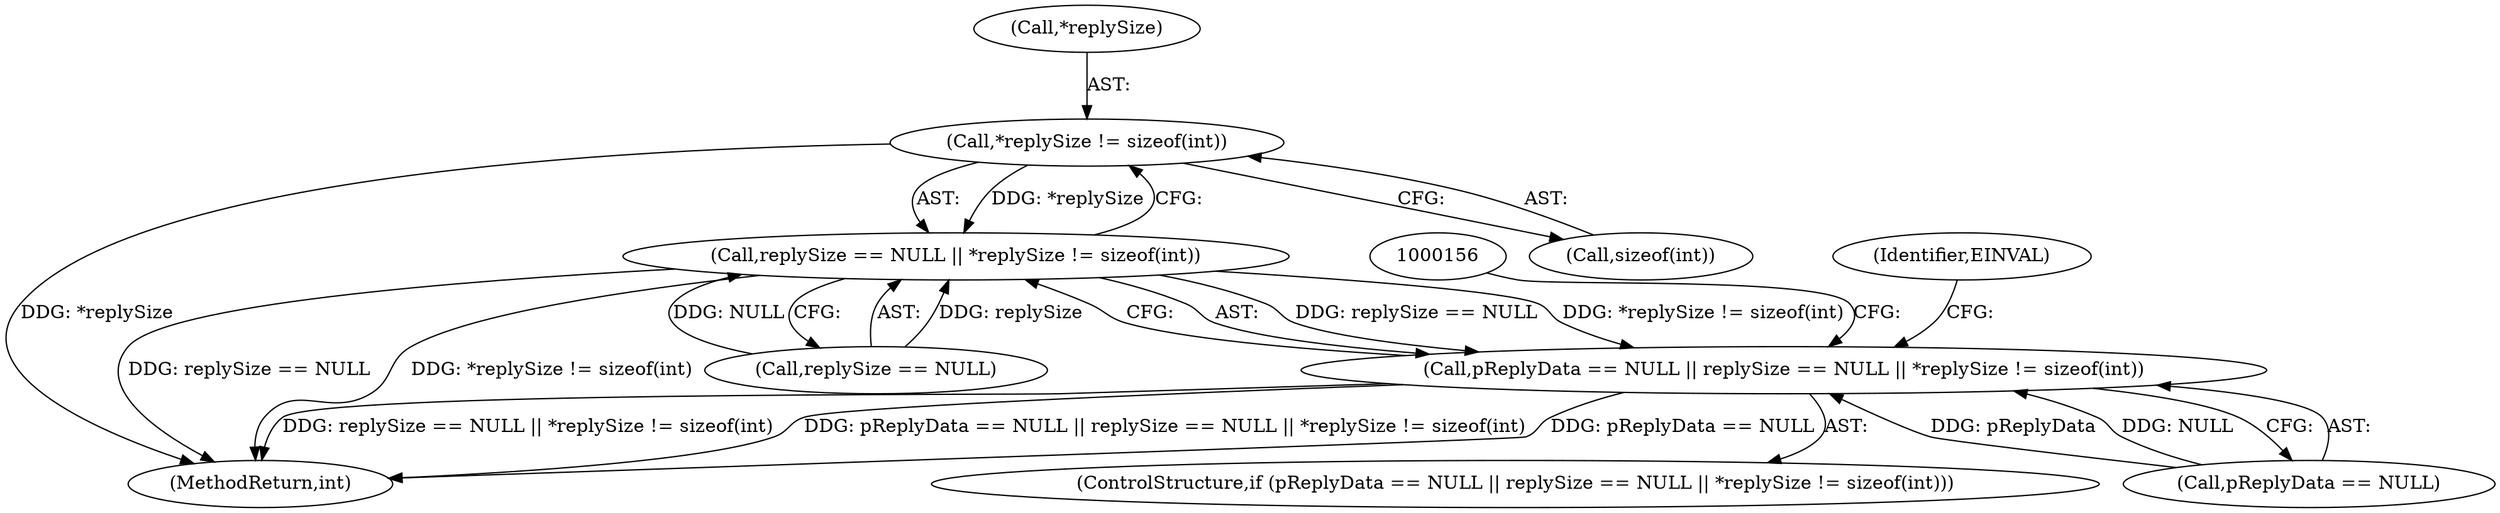 digraph "0_Android_557bd7bfe6c4895faee09e46fc9b5304a956c8b7@API" {
"1000144" [label="(Call,*replySize != sizeof(int))"];
"1000140" [label="(Call,replySize == NULL || *replySize != sizeof(int))"];
"1000136" [label="(Call,pReplyData == NULL || replySize == NULL || *replySize != sizeof(int))"];
"1000147" [label="(Call,sizeof(int))"];
"1000136" [label="(Call,pReplyData == NULL || replySize == NULL || *replySize != sizeof(int))"];
"1000137" [label="(Call,pReplyData == NULL)"];
"1000152" [label="(Identifier,EINVAL)"];
"1000144" [label="(Call,*replySize != sizeof(int))"];
"1001060" [label="(MethodReturn,int)"];
"1000141" [label="(Call,replySize == NULL)"];
"1000135" [label="(ControlStructure,if (pReplyData == NULL || replySize == NULL || *replySize != sizeof(int)))"];
"1000145" [label="(Call,*replySize)"];
"1000140" [label="(Call,replySize == NULL || *replySize != sizeof(int))"];
"1000144" -> "1000140"  [label="AST: "];
"1000144" -> "1000147"  [label="CFG: "];
"1000145" -> "1000144"  [label="AST: "];
"1000147" -> "1000144"  [label="AST: "];
"1000140" -> "1000144"  [label="CFG: "];
"1000144" -> "1001060"  [label="DDG: *replySize"];
"1000144" -> "1000140"  [label="DDG: *replySize"];
"1000140" -> "1000136"  [label="AST: "];
"1000140" -> "1000141"  [label="CFG: "];
"1000141" -> "1000140"  [label="AST: "];
"1000136" -> "1000140"  [label="CFG: "];
"1000140" -> "1001060"  [label="DDG: replySize == NULL"];
"1000140" -> "1001060"  [label="DDG: *replySize != sizeof(int)"];
"1000140" -> "1000136"  [label="DDG: replySize == NULL"];
"1000140" -> "1000136"  [label="DDG: *replySize != sizeof(int)"];
"1000141" -> "1000140"  [label="DDG: replySize"];
"1000141" -> "1000140"  [label="DDG: NULL"];
"1000136" -> "1000135"  [label="AST: "];
"1000136" -> "1000137"  [label="CFG: "];
"1000137" -> "1000136"  [label="AST: "];
"1000152" -> "1000136"  [label="CFG: "];
"1000156" -> "1000136"  [label="CFG: "];
"1000136" -> "1001060"  [label="DDG: replySize == NULL || *replySize != sizeof(int)"];
"1000136" -> "1001060"  [label="DDG: pReplyData == NULL || replySize == NULL || *replySize != sizeof(int)"];
"1000136" -> "1001060"  [label="DDG: pReplyData == NULL"];
"1000137" -> "1000136"  [label="DDG: pReplyData"];
"1000137" -> "1000136"  [label="DDG: NULL"];
}
